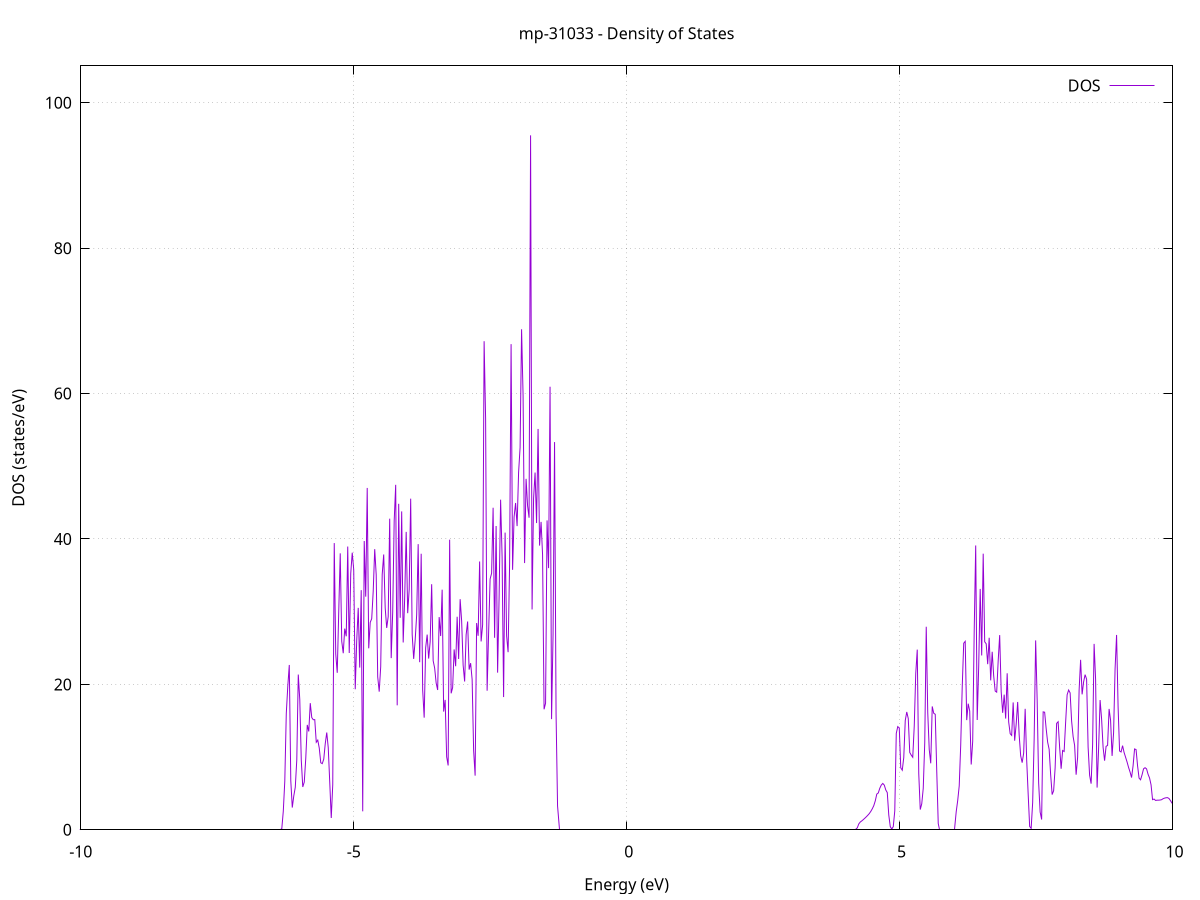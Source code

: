 set title 'mp-31033 - Density of States'
set xlabel 'Energy (eV)'
set ylabel 'DOS (states/eV)'
set grid
set xrange [-10:10]
set yrange [0:105.084]
set xzeroaxis lt -1
set terminal png size 800,600
set output 'mp-31033_dos_gnuplot.png'
plot '-' using 1:2 with lines title 'DOS'
-32.758500 0.000000
-32.731000 0.000000
-32.703500 0.000000
-32.676100 0.000000
-32.648600 0.000000
-32.621200 0.000000
-32.593700 0.000000
-32.566300 0.000000
-32.538800 0.000000
-32.511400 0.000000
-32.483900 0.000000
-32.456400 0.000000
-32.429000 0.000000
-32.401500 0.000000
-32.374100 0.000000
-32.346600 0.000000
-32.319200 0.000000
-32.291700 0.000000
-32.264200 0.000000
-32.236800 0.000000
-32.209300 0.000000
-32.181900 0.000000
-32.154400 0.000000
-32.127000 0.000000
-32.099500 0.000000
-32.072000 0.000000
-32.044600 0.000000
-32.017100 0.000000
-31.989700 0.000000
-31.962200 0.000000
-31.934800 0.000000
-31.907300 0.000000
-31.879800 0.000000
-31.852400 0.000000
-31.824900 0.000000
-31.797500 0.000000
-31.770000 0.000000
-31.742600 0.000000
-31.715100 0.000000
-31.687700 0.000000
-31.660200 0.000000
-31.632700 0.000000
-31.605300 0.000000
-31.577800 0.000000
-31.550400 0.000000
-31.522900 0.000000
-31.495500 0.000000
-31.468000 0.000000
-31.440500 0.000000
-31.413100 0.000000
-31.385600 0.000000
-31.358200 0.000000
-31.330700 0.000000
-31.303300 0.000000
-31.275800 0.000000
-31.248300 0.000000
-31.220900 0.000000
-31.193400 0.000000
-31.166000 0.000000
-31.138500 0.000000
-31.111100 0.000000
-31.083600 0.000000
-31.056100 0.000000
-31.028700 0.000000
-31.001200 0.000000
-30.973800 0.000000
-30.946300 0.000000
-30.918900 0.000000
-30.891400 0.000000
-30.864000 0.000000
-30.836500 0.000000
-30.809000 0.000000
-30.781600 0.000000
-30.754100 0.000000
-30.726700 0.000000
-30.699200 0.000000
-30.671800 0.000000
-30.644300 0.000000
-30.616800 0.000000
-30.589400 0.000000
-30.561900 0.000000
-30.534500 0.000000
-30.507000 0.000000
-30.479600 0.000000
-30.452100 0.000000
-30.424600 0.000000
-30.397200 0.000000
-30.369700 0.000000
-30.342300 0.000000
-30.314800 0.000000
-30.287400 0.000000
-30.259900 36.645100
-30.232400 71.462100
-30.205000 33.184600
-30.177500 139.802300
-30.150100 77.211300
-30.122600 101.920600
-30.095200 111.953200
-30.067700 104.773300
-30.040300 67.493600
-30.012800 156.671400
-29.985300 123.478100
-29.957900 127.969000
-29.930400 63.457400
-29.903000 0.000000
-29.875500 0.000000
-29.848100 0.000000
-29.820600 0.000000
-29.793100 0.000000
-29.765700 0.000000
-29.738200 0.000000
-29.710800 0.000000
-29.683300 0.000000
-29.655900 0.000000
-29.628400 0.000000
-29.600900 0.000000
-29.573500 0.000000
-29.546000 0.000000
-29.518600 0.000000
-29.491100 0.000000
-29.463700 0.000000
-29.436200 0.000000
-29.408800 0.000000
-29.381300 0.000000
-29.353800 0.000000
-29.326400 0.000000
-29.298900 0.000000
-29.271500 0.000000
-29.244000 0.000000
-29.216600 0.000000
-29.189100 0.000000
-29.161600 0.000000
-29.134200 0.000000
-29.106700 0.000000
-29.079300 0.000000
-29.051800 0.000000
-29.024400 0.000000
-28.996900 0.000000
-28.969400 0.000000
-28.942000 0.000000
-28.914500 0.000000
-28.887100 0.000000
-28.859600 0.000000
-28.832200 0.000000
-28.804700 0.000000
-28.777200 0.000000
-28.749800 0.000000
-28.722300 0.000000
-28.694900 0.000000
-28.667400 0.000000
-28.640000 0.000000
-28.612500 0.000000
-28.585100 0.000000
-28.557600 0.000000
-28.530100 0.000000
-28.502700 0.000000
-28.475200 0.000000
-28.447800 0.000000
-28.420300 0.000000
-28.392900 0.000000
-28.365400 0.000000
-28.337900 0.000000
-28.310500 0.000000
-28.283000 0.000000
-28.255600 0.000000
-28.228100 0.000000
-28.200700 0.000000
-28.173200 0.000000
-28.145700 0.000000
-28.118300 0.000000
-28.090800 0.000000
-28.063400 0.000000
-28.035900 0.000000
-28.008500 0.000000
-27.981000 0.000000
-27.953500 0.000000
-27.926100 0.000000
-27.898600 0.000000
-27.871200 0.000000
-27.843700 0.000000
-27.816300 0.000000
-27.788800 0.000000
-27.761400 0.000000
-27.733900 0.000000
-27.706400 0.000000
-27.679000 0.000000
-27.651500 0.000000
-27.624100 0.000000
-27.596600 0.000000
-27.569200 0.000000
-27.541700 0.000000
-27.514200 0.000000
-27.486800 0.000000
-27.459300 0.000000
-27.431900 0.000000
-27.404400 0.000000
-27.377000 0.000000
-27.349500 0.000000
-27.322000 0.000000
-27.294600 0.000000
-27.267100 0.000000
-27.239700 0.000000
-27.212200 0.000000
-27.184800 0.000000
-27.157300 0.000000
-27.129800 0.000000
-27.102400 0.000000
-27.074900 0.000000
-27.047500 0.000000
-27.020000 0.000000
-26.992600 0.000000
-26.965100 0.000000
-26.937700 0.000000
-26.910200 0.000000
-26.882700 0.000000
-26.855300 0.000000
-26.827800 0.000000
-26.800400 0.000000
-26.772900 0.000000
-26.745500 0.000000
-26.718000 0.000000
-26.690500 0.000000
-26.663100 0.000000
-26.635600 0.000000
-26.608200 0.000000
-26.580700 0.000000
-26.553300 0.000000
-26.525800 0.000000
-26.498300 0.000000
-26.470900 0.000000
-26.443400 0.000000
-26.416000 0.000000
-26.388500 0.000000
-26.361100 0.000000
-26.333600 0.000000
-26.306100 0.000000
-26.278700 0.000000
-26.251200 0.000000
-26.223800 0.000000
-26.196300 0.000000
-26.168900 0.000000
-26.141400 0.000000
-26.114000 0.000000
-26.086500 0.000000
-26.059000 0.000000
-26.031600 0.000000
-26.004100 0.000000
-25.976700 0.000000
-25.949200 0.000000
-25.921800 0.000000
-25.894300 0.000000
-25.866800 0.000000
-25.839400 0.000000
-25.811900 0.000000
-25.784500 0.000000
-25.757000 0.000000
-25.729600 0.000000
-25.702100 0.000000
-25.674600 0.000000
-25.647200 0.000000
-25.619700 0.000000
-25.592300 0.000000
-25.564800 0.000000
-25.537400 0.000000
-25.509900 0.000000
-25.482500 0.000000
-25.455000 0.000000
-25.427500 0.000000
-25.400100 0.000000
-25.372600 0.000000
-25.345200 0.000000
-25.317700 0.000000
-25.290300 0.000000
-25.262800 0.000000
-25.235300 0.000000
-25.207900 0.000000
-25.180400 0.000000
-25.153000 0.000000
-25.125500 0.000000
-25.098100 0.000000
-25.070600 0.000000
-25.043100 0.000000
-25.015700 0.000000
-24.988200 0.000000
-24.960800 0.000000
-24.933300 0.000000
-24.905900 0.000000
-24.878400 0.000000
-24.850900 0.000000
-24.823500 0.000000
-24.796000 0.000000
-24.768600 0.000000
-24.741100 0.000000
-24.713700 0.000000
-24.686200 0.000000
-24.658800 0.000000
-24.631300 0.000000
-24.603800 0.000000
-24.576400 0.000000
-24.548900 0.000000
-24.521500 0.000000
-24.494000 0.000000
-24.466600 0.000000
-24.439100 0.000000
-24.411600 0.000000
-24.384200 0.000000
-24.356700 0.000000
-24.329300 0.000000
-24.301800 0.000000
-24.274400 0.000000
-24.246900 0.000000
-24.219400 0.000000
-24.192000 0.000000
-24.164500 0.000000
-24.137100 0.000000
-24.109600 0.000000
-24.082200 0.000000
-24.054700 0.000000
-24.027200 0.000000
-23.999800 0.000000
-23.972300 0.000000
-23.944900 0.000000
-23.917400 0.000000
-23.890000 0.000000
-23.862500 0.000000
-23.835100 0.000000
-23.807600 0.000000
-23.780100 0.000000
-23.752700 0.000000
-23.725200 0.000000
-23.697800 0.000000
-23.670300 0.000000
-23.642900 0.000000
-23.615400 0.000000
-23.587900 0.000000
-23.560500 0.000000
-23.533000 0.000000
-23.505600 0.000000
-23.478100 0.000000
-23.450700 0.000000
-23.423200 0.000000
-23.395700 0.000000
-23.368300 0.000000
-23.340800 0.000000
-23.313400 0.000000
-23.285900 0.000000
-23.258500 0.000000
-23.231000 0.000000
-23.203500 0.000000
-23.176100 0.000000
-23.148600 0.000000
-23.121200 0.000000
-23.093700 0.000000
-23.066300 0.000000
-23.038800 0.000000
-23.011400 0.000000
-22.983900 0.000000
-22.956400 0.000000
-22.929000 0.000000
-22.901500 0.000000
-22.874100 0.000000
-22.846600 0.000000
-22.819200 0.000000
-22.791700 0.000000
-22.764200 0.000000
-22.736800 0.000000
-22.709300 0.000000
-22.681900 0.000000
-22.654400 0.416000
-22.627000 2.021000
-22.599500 2.475200
-22.572000 3.200300
-22.544600 4.051900
-22.517100 5.389700
-22.489700 7.409000
-22.462200 8.540400
-22.434800 10.356900
-22.407300 11.345000
-22.379900 9.845000
-22.352400 5.776200
-22.324900 7.235600
-22.297500 11.535000
-22.270000 26.936600
-22.242600 15.690700
-22.215100 11.593700
-22.187700 15.505400
-22.160200 23.519300
-22.132700 27.080200
-22.105300 8.810400
-22.077800 0.726800
-22.050400 13.727900
-22.022900 22.334400
-21.995500 16.067200
-21.968000 19.539300
-21.940500 3.673800
-21.913100 11.796800
-21.885600 20.043200
-21.858200 22.541100
-21.830700 13.667100
-21.803300 14.130700
-21.775800 30.524200
-21.748300 27.420500
-21.720900 0.000000
-21.693400 35.678700
-21.666000 56.738500
-21.638500 50.266800
-21.611100 22.435900
-21.583600 54.505200
-21.556200 29.523800
-21.528700 35.639500
-21.501200 7.659500
-21.473800 127.513200
-21.446300 224.951500
-21.418900 79.890000
-21.391400 20.577800
-21.364000 101.938500
-21.336500 38.435500
-21.309000 107.821700
-21.281600 10.503800
-21.254100 55.230600
-21.226700 90.925500
-21.199200 145.311300
-21.171800 62.217700
-21.144300 0.000000
-21.116800 0.000000
-21.089400 0.000000
-21.061900 0.000000
-21.034500 0.000000
-21.007000 0.000000
-20.979600 0.000000
-20.952100 0.000000
-20.924600 0.000000
-20.897200 0.000000
-20.869700 0.000000
-20.842300 0.000000
-20.814800 0.000000
-20.787400 0.000000
-20.759900 0.000000
-20.732500 0.000000
-20.705000 0.000000
-20.677500 0.000000
-20.650100 0.000000
-20.622600 0.000000
-20.595200 0.000000
-20.567700 0.000000
-20.540300 0.000000
-20.512800 0.000000
-20.485300 0.000000
-20.457900 0.000000
-20.430400 0.000000
-20.403000 0.000000
-20.375500 0.000000
-20.348100 0.000000
-20.320600 0.000000
-20.293100 0.000000
-20.265700 0.000000
-20.238200 0.000000
-20.210800 0.000000
-20.183300 0.000000
-20.155900 0.000000
-20.128400 0.000000
-20.100900 0.000000
-20.073500 0.000000
-20.046000 0.000000
-20.018600 0.000000
-19.991100 0.000000
-19.963700 0.000000
-19.936200 0.000000
-19.908800 0.000000
-19.881300 0.000000
-19.853800 0.000000
-19.826400 0.000000
-19.798900 0.000000
-19.771500 0.000000
-19.744000 0.000000
-19.716600 0.000000
-19.689100 0.000000
-19.661600 0.000000
-19.634200 0.000000
-19.606700 0.000000
-19.579300 0.000000
-19.551800 0.000000
-19.524400 0.000000
-19.496900 0.000000
-19.469400 0.000000
-19.442000 0.000000
-19.414500 0.000000
-19.387100 0.000000
-19.359600 0.000000
-19.332200 0.000000
-19.304700 0.000000
-19.277200 0.000000
-19.249800 0.000000
-19.222300 0.000000
-19.194900 0.000000
-19.167400 0.000000
-19.140000 0.000000
-19.112500 0.000000
-19.085100 0.000000
-19.057600 0.000000
-19.030100 0.000000
-19.002700 0.000000
-18.975200 0.000000
-18.947800 0.000000
-18.920300 0.000000
-18.892900 0.000000
-18.865400 0.000000
-18.837900 0.000000
-18.810500 0.000000
-18.783000 0.000000
-18.755600 0.000000
-18.728100 0.000000
-18.700700 0.000000
-18.673200 0.000000
-18.645700 0.000000
-18.618300 0.000000
-18.590800 0.000000
-18.563400 0.000000
-18.535900 0.000000
-18.508500 0.000000
-18.481000 0.000000
-18.453600 0.000000
-18.426100 0.000000
-18.398600 0.000000
-18.371200 0.000000
-18.343700 0.000000
-18.316300 0.000000
-18.288800 0.000000
-18.261400 0.000000
-18.233900 0.000000
-18.206400 0.000000
-18.179000 0.000000
-18.151500 0.000000
-18.124100 0.000000
-18.096600 0.000000
-18.069200 0.000000
-18.041700 0.000000
-18.014200 0.000000
-17.986800 0.000000
-17.959300 0.000000
-17.931900 0.000000
-17.904400 0.000000
-17.877000 0.000000
-17.849500 0.000000
-17.822000 0.000000
-17.794600 0.000000
-17.767100 0.000000
-17.739700 0.000000
-17.712200 0.000000
-17.684800 0.000000
-17.657300 0.000000
-17.629900 0.000000
-17.602400 0.000000
-17.574900 0.000000
-17.547500 0.000000
-17.520000 0.000000
-17.492600 0.000000
-17.465100 0.000000
-17.437700 0.000000
-17.410200 0.000000
-17.382700 0.000000
-17.355300 0.000000
-17.327800 0.000000
-17.300400 0.000000
-17.272900 0.000000
-17.245500 0.000000
-17.218000 0.000000
-17.190500 0.000000
-17.163100 0.000000
-17.135600 0.000000
-17.108200 0.000000
-17.080700 0.000000
-17.053300 0.000000
-17.025800 0.000000
-16.998300 0.000000
-16.970900 0.000000
-16.943400 0.000000
-16.916000 0.000000
-16.888500 0.000000
-16.861100 0.000000
-16.833600 0.000000
-16.806200 0.000000
-16.778700 0.000000
-16.751200 0.000000
-16.723800 0.000000
-16.696300 0.000000
-16.668900 0.000000
-16.641400 0.000000
-16.614000 0.000000
-16.586500 0.000000
-16.559000 0.000000
-16.531600 0.000000
-16.504100 0.000000
-16.476700 0.000000
-16.449200 0.000000
-16.421800 0.000000
-16.394300 0.000000
-16.366800 0.000000
-16.339400 0.000000
-16.311900 0.000000
-16.284500 0.000000
-16.257000 0.000000
-16.229600 0.000000
-16.202100 0.000000
-16.174600 0.000000
-16.147200 0.000000
-16.119700 0.000000
-16.092300 0.000000
-16.064800 0.000000
-16.037400 0.000000
-16.009900 0.000000
-15.982500 0.000000
-15.955000 0.000000
-15.927500 0.000000
-15.900100 0.000000
-15.872600 0.000000
-15.845200 0.000000
-15.817700 0.000000
-15.790300 0.000000
-15.762800 0.000000
-15.735300 0.000000
-15.707900 0.000000
-15.680400 0.000000
-15.653000 0.000000
-15.625500 0.000000
-15.598100 0.000000
-15.570600 0.000000
-15.543100 0.000000
-15.515700 0.000000
-15.488200 0.000000
-15.460800 0.000000
-15.433300 0.000000
-15.405900 0.000000
-15.378400 0.000000
-15.350900 0.000000
-15.323500 0.000000
-15.296000 0.000000
-15.268600 0.000000
-15.241100 0.000000
-15.213700 0.000000
-15.186200 0.000000
-15.158800 0.000000
-15.131300 0.000000
-15.103800 0.000000
-15.076400 0.000000
-15.048900 0.000000
-15.021500 0.000000
-14.994000 0.000000
-14.966600 0.000000
-14.939100 0.000000
-14.911600 0.000000
-14.884200 0.000000
-14.856700 0.000000
-14.829300 0.000000
-14.801800 0.000000
-14.774400 0.000000
-14.746900 0.000000
-14.719400 0.000000
-14.692000 0.000000
-14.664500 0.000000
-14.637100 0.000000
-14.609600 0.000000
-14.582200 0.000000
-14.554700 0.000000
-14.527300 0.000000
-14.499800 0.000000
-14.472300 0.000000
-14.444900 0.000000
-14.417400 0.000000
-14.390000 0.000000
-14.362500 0.000000
-14.335100 0.000000
-14.307600 0.000000
-14.280100 0.000000
-14.252700 0.000000
-14.225200 0.000000
-14.197800 0.000000
-14.170300 0.000000
-14.142900 0.000000
-14.115400 0.000000
-14.087900 0.000000
-14.060500 0.000000
-14.033000 0.000000
-14.005600 0.000000
-13.978100 0.000000
-13.950700 0.000000
-13.923200 0.000000
-13.895700 0.000000
-13.868300 0.000000
-13.840800 0.000000
-13.813400 0.000000
-13.785900 0.000000
-13.758500 0.000000
-13.731000 0.000000
-13.703600 0.000000
-13.676100 0.000000
-13.648600 0.000000
-13.621200 0.000000
-13.593700 0.000000
-13.566300 0.000000
-13.538800 0.000000
-13.511400 0.000000
-13.483900 0.000000
-13.456400 0.000000
-13.429000 0.000000
-13.401500 0.000000
-13.374100 0.000000
-13.346600 0.000000
-13.319200 0.000000
-13.291700 0.000000
-13.264200 0.000000
-13.236800 0.000000
-13.209300 0.000000
-13.181900 0.000000
-13.154400 0.000000
-13.127000 0.000000
-13.099500 0.000000
-13.072000 0.000000
-13.044600 0.000000
-13.017100 0.000000
-12.989700 0.000000
-12.962200 0.000000
-12.934800 0.000000
-12.907300 0.000000
-12.879900 0.000000
-12.852400 0.000000
-12.824900 0.000000
-12.797500 0.000000
-12.770000 0.000000
-12.742600 0.000000
-12.715100 0.000000
-12.687700 0.000000
-12.660200 0.000000
-12.632700 0.000000
-12.605300 0.000000
-12.577800 0.000000
-12.550400 0.000000
-12.522900 0.000000
-12.495500 0.000000
-12.468000 0.000000
-12.440500 0.000000
-12.413100 0.000000
-12.385600 0.000000
-12.358200 0.000000
-12.330700 0.000000
-12.303300 0.000000
-12.275800 0.000000
-12.248300 0.000000
-12.220900 0.000000
-12.193400 0.000000
-12.166000 0.000000
-12.138500 0.000000
-12.111100 0.000000
-12.083600 0.000000
-12.056200 0.000000
-12.028700 0.000000
-12.001200 0.000000
-11.973800 0.000000
-11.946300 0.000000
-11.918900 0.000000
-11.891400 0.000000
-11.864000 0.000000
-11.836500 0.000000
-11.809000 0.000000
-11.781600 0.000000
-11.754100 0.000000
-11.726700 0.000000
-11.699200 0.000000
-11.671800 0.000000
-11.644300 0.000000
-11.616800 0.000000
-11.589400 0.000000
-11.561900 0.000000
-11.534500 0.000000
-11.507000 0.000000
-11.479600 0.000000
-11.452100 0.000000
-11.424700 0.000000
-11.397200 0.000000
-11.369700 0.000000
-11.342300 0.000000
-11.314800 0.000000
-11.287400 0.000000
-11.259900 0.000000
-11.232500 0.000000
-11.205000 0.000000
-11.177500 0.000000
-11.150100 0.000000
-11.122600 0.000000
-11.095200 0.000000
-11.067700 0.000000
-11.040300 0.000000
-11.012800 0.000000
-10.985300 0.000000
-10.957900 0.000000
-10.930400 0.000000
-10.903000 0.000000
-10.875500 0.000000
-10.848100 0.000000
-10.820600 0.000000
-10.793100 0.000000
-10.765700 0.000000
-10.738200 0.000000
-10.710800 0.000000
-10.683300 0.000000
-10.655900 0.000000
-10.628400 0.000000
-10.601000 0.000000
-10.573500 0.000000
-10.546000 0.000000
-10.518600 0.000000
-10.491100 0.000000
-10.463700 0.000000
-10.436200 0.000000
-10.408800 0.000000
-10.381300 0.000000
-10.353800 0.000000
-10.326400 0.000000
-10.298900 0.000000
-10.271500 0.000000
-10.244000 0.000000
-10.216600 0.000000
-10.189100 0.000000
-10.161600 0.000000
-10.134200 0.000000
-10.106700 0.000000
-10.079300 0.000000
-10.051800 0.000000
-10.024400 0.000000
-9.996900 0.000000
-9.969400 0.000000
-9.942000 0.000000
-9.914500 0.000000
-9.887100 0.000000
-9.859600 0.000000
-9.832200 0.000000
-9.804700 0.000000
-9.777300 0.000000
-9.749800 0.000000
-9.722300 0.000000
-9.694900 0.000000
-9.667400 0.000000
-9.640000 0.000000
-9.612500 0.000000
-9.585100 0.000000
-9.557600 0.000000
-9.530100 0.000000
-9.502700 0.000000
-9.475200 0.000000
-9.447800 0.000000
-9.420300 0.000000
-9.392900 0.000000
-9.365400 0.000000
-9.337900 0.000000
-9.310500 0.000000
-9.283000 0.000000
-9.255600 0.000000
-9.228100 0.000000
-9.200700 0.000000
-9.173200 0.000000
-9.145700 0.000000
-9.118300 0.000000
-9.090800 0.000000
-9.063400 0.000000
-9.035900 0.000000
-9.008500 0.000000
-8.981000 0.000000
-8.953600 0.000000
-8.926100 0.000000
-8.898600 0.000000
-8.871200 0.000000
-8.843700 0.000000
-8.816300 0.000000
-8.788800 0.000000
-8.761400 0.000000
-8.733900 0.000000
-8.706400 0.000000
-8.679000 0.000000
-8.651500 0.000000
-8.624100 0.000000
-8.596600 0.000000
-8.569200 0.000000
-8.541700 0.000000
-8.514200 0.000000
-8.486800 0.000000
-8.459300 0.000000
-8.431900 0.000000
-8.404400 0.000000
-8.377000 0.000000
-8.349500 0.000000
-8.322000 0.000000
-8.294600 0.000000
-8.267100 0.000000
-8.239700 0.000000
-8.212200 0.000000
-8.184800 0.000000
-8.157300 0.000000
-8.129900 0.000000
-8.102400 0.000000
-8.074900 0.000000
-8.047500 0.000000
-8.020000 0.000000
-7.992600 0.000000
-7.965100 0.000000
-7.937700 0.000000
-7.910200 0.000000
-7.882700 0.000000
-7.855300 0.000000
-7.827800 0.000000
-7.800400 0.000000
-7.772900 0.000000
-7.745500 0.000000
-7.718000 0.000000
-7.690500 0.000000
-7.663100 0.000000
-7.635600 0.000000
-7.608200 0.000000
-7.580700 0.000000
-7.553300 0.000000
-7.525800 0.000000
-7.498400 0.000000
-7.470900 0.000000
-7.443400 0.000000
-7.416000 0.000000
-7.388500 0.000000
-7.361100 0.000000
-7.333600 0.000000
-7.306200 0.000000
-7.278700 0.000000
-7.251200 0.000000
-7.223800 0.000000
-7.196300 0.000000
-7.168900 0.000000
-7.141400 0.000000
-7.114000 0.000000
-7.086500 0.000000
-7.059000 0.000000
-7.031600 0.000000
-7.004100 0.000000
-6.976700 0.000000
-6.949200 0.000000
-6.921800 0.000000
-6.894300 0.000000
-6.866800 0.000000
-6.839400 0.000000
-6.811900 0.000000
-6.784500 0.000000
-6.757000 0.000000
-6.729600 0.000000
-6.702100 0.000000
-6.674700 0.000000
-6.647200 0.000000
-6.619700 0.000000
-6.592300 0.000000
-6.564800 0.000000
-6.537400 0.000000
-6.509900 0.000000
-6.482500 0.000000
-6.455000 0.000000
-6.427500 0.000000
-6.400100 0.000000
-6.372600 0.000000
-6.345200 0.000000
-6.317700 0.149800
-6.290300 2.547400
-6.262800 6.682800
-6.235300 16.016400
-6.207900 19.736800
-6.180400 22.672400
-6.153000 6.753900
-6.125500 3.058600
-6.098100 4.648700
-6.070600 5.844100
-6.043100 9.605800
-6.015700 21.355500
-5.988200 17.911600
-5.960800 9.589900
-5.933300 5.889000
-5.905900 6.562600
-5.878400 9.850800
-5.851000 14.424500
-5.823500 13.526600
-5.796000 17.420100
-5.768600 15.435900
-5.741100 15.141400
-5.713700 15.151700
-5.686200 12.039000
-5.658800 12.335700
-5.631300 11.246000
-5.603800 9.220200
-5.576400 9.096200
-5.548900 9.715800
-5.521500 11.849800
-5.494000 13.381700
-5.466600 11.290900
-5.439100 6.514700
-5.411600 1.620900
-5.384200 6.203600
-5.356700 39.437300
-5.329300 24.180500
-5.301800 21.592400
-5.274400 30.026700
-5.246900 38.025000
-5.219400 25.936300
-5.192000 24.289700
-5.164500 27.670100
-5.137100 26.617400
-5.109600 38.958500
-5.082200 24.322500
-5.054700 35.247500
-5.027300 38.119000
-4.999800 35.761900
-4.972300 19.328900
-4.944900 26.061500
-4.917400 30.528400
-4.890000 22.308000
-4.862500 32.967300
-4.835100 2.541500
-4.807600 39.724400
-4.780100 32.070500
-4.752700 47.024500
-4.725200 24.958900
-4.697800 28.521400
-4.670300 29.044100
-4.642900 32.816200
-4.615400 38.603500
-4.587900 35.065700
-4.560500 21.034900
-4.533000 19.000200
-4.505600 22.434200
-4.478100 35.129100
-4.450700 37.869000
-4.423200 30.516600
-4.395700 27.768600
-4.368300 29.320400
-4.340800 42.796900
-4.313400 23.611200
-4.285900 29.949400
-4.258500 42.517400
-4.231000 47.452800
-4.203600 17.117200
-4.176100 44.842600
-4.148600 29.157300
-4.121200 43.797800
-4.093700 25.763300
-4.066300 31.890500
-4.038800 40.977400
-4.011400 29.798000
-3.983900 33.051100
-3.956400 45.552100
-3.929000 26.879400
-3.901500 23.509900
-3.874100 26.109400
-3.846600 29.572000
-3.819200 39.295400
-3.791700 23.052100
-3.764200 37.969600
-3.736800 19.228700
-3.709300 15.428200
-3.681900 25.050300
-3.654400 26.848500
-3.627000 23.554900
-3.599500 25.879100
-3.572100 33.784800
-3.544600 23.254700
-3.517100 22.242100
-3.489700 20.185200
-3.462200 19.229100
-3.434800 29.258300
-3.407300 26.650400
-3.379900 33.030800
-3.352400 16.256700
-3.324900 17.868600
-3.297500 10.033500
-3.270000 8.847200
-3.242600 39.905700
-3.215100 18.771600
-3.187700 19.568500
-3.160200 24.811400
-3.132700 22.497000
-3.105300 29.300400
-3.077800 23.493700
-3.050400 31.720400
-3.022900 28.741700
-2.995500 22.654500
-2.968000 20.393800
-2.940500 26.824400
-2.913100 28.651400
-2.885600 22.031200
-2.858200 22.920500
-2.830700 20.674500
-2.803300 10.909200
-2.775800 7.447100
-2.748400 28.437200
-2.720900 26.682700
-2.693400 36.909600
-2.666000 25.908200
-2.638500 28.191200
-2.611100 67.210200
-2.583600 56.515500
-2.556200 19.131500
-2.528700 27.139700
-2.501200 34.494100
-2.473800 35.285400
-2.446300 44.298500
-2.418900 26.412700
-2.391400 41.786400
-2.364000 21.616600
-2.336500 32.041400
-2.309000 45.406600
-2.281600 37.529800
-2.254100 18.257800
-2.226700 40.875300
-2.199200 26.680200
-2.171800 24.432200
-2.144300 36.475700
-2.116800 66.808800
-2.089400 35.759600
-2.061900 43.050200
-2.034500 44.951300
-2.007000 41.775800
-1.979600 49.151200
-1.952100 52.575200
-1.924700 68.847200
-1.897200 59.704300
-1.869700 36.686800
-1.842300 48.274300
-1.814800 44.565200
-1.787400 42.926200
-1.759900 95.530800
-1.732500 30.307000
-1.705000 45.561400
-1.677500 49.138700
-1.650100 42.192700
-1.622600 55.135700
-1.595200 39.090100
-1.567700 42.356400
-1.540300 37.833800
-1.512800 16.576000
-1.485300 17.409400
-1.457900 42.558500
-1.430400 35.995300
-1.403000 60.941100
-1.375500 15.220800
-1.348100 26.867400
-1.320600 53.337400
-1.293100 15.951200
-1.265700 3.270700
-1.238200 0.000000
-1.210800 0.000000
-1.183300 0.000000
-1.155900 0.000000
-1.128400 0.000000
-1.101000 0.000000
-1.073500 0.000000
-1.046000 0.000000
-1.018600 0.000000
-0.991100 0.000000
-0.963700 0.000000
-0.936200 0.000000
-0.908800 0.000000
-0.881300 0.000000
-0.853800 0.000000
-0.826400 0.000000
-0.798900 0.000000
-0.771500 0.000000
-0.744000 0.000000
-0.716600 0.000000
-0.689100 0.000000
-0.661600 0.000000
-0.634200 0.000000
-0.606700 0.000000
-0.579300 0.000000
-0.551800 0.000000
-0.524400 0.000000
-0.496900 0.000000
-0.469400 0.000000
-0.442000 0.000000
-0.414500 0.000000
-0.387100 0.000000
-0.359600 0.000000
-0.332200 0.000000
-0.304700 0.000000
-0.277300 0.000000
-0.249800 0.000000
-0.222300 0.000000
-0.194900 0.000000
-0.167400 0.000000
-0.140000 0.000000
-0.112500 0.000000
-0.085100 0.000000
-0.057600 0.000000
-0.030100 0.000000
-0.002700 0.000000
0.024800 0.000000
0.052200 0.000000
0.079700 0.000000
0.107100 0.000000
0.134600 0.000000
0.162100 0.000000
0.189500 0.000000
0.217000 0.000000
0.244400 0.000000
0.271900 0.000000
0.299300 0.000000
0.326800 0.000000
0.354200 0.000000
0.381700 0.000000
0.409200 0.000000
0.436600 0.000000
0.464100 0.000000
0.491500 0.000000
0.519000 0.000000
0.546400 0.000000
0.573900 0.000000
0.601400 0.000000
0.628800 0.000000
0.656300 0.000000
0.683700 0.000000
0.711200 0.000000
0.738600 0.000000
0.766100 0.000000
0.793600 0.000000
0.821000 0.000000
0.848500 0.000000
0.875900 0.000000
0.903400 0.000000
0.930800 0.000000
0.958300 0.000000
0.985800 0.000000
1.013200 0.000000
1.040700 0.000000
1.068100 0.000000
1.095600 0.000000
1.123000 0.000000
1.150500 0.000000
1.177900 0.000000
1.205400 0.000000
1.232900 0.000000
1.260300 0.000000
1.287800 0.000000
1.315200 0.000000
1.342700 0.000000
1.370100 0.000000
1.397600 0.000000
1.425100 0.000000
1.452500 0.000000
1.480000 0.000000
1.507400 0.000000
1.534900 0.000000
1.562300 0.000000
1.589800 0.000000
1.617300 0.000000
1.644700 0.000000
1.672200 0.000000
1.699600 0.000000
1.727100 0.000000
1.754500 0.000000
1.782000 0.000000
1.809500 0.000000
1.836900 0.000000
1.864400 0.000000
1.891800 0.000000
1.919300 0.000000
1.946700 0.000000
1.974200 0.000000
2.001600 0.000000
2.029100 0.000000
2.056600 0.000000
2.084000 0.000000
2.111500 0.000000
2.138900 0.000000
2.166400 0.000000
2.193800 0.000000
2.221300 0.000000
2.248800 0.000000
2.276200 0.000000
2.303700 0.000000
2.331100 0.000000
2.358600 0.000000
2.386000 0.000000
2.413500 0.000000
2.441000 0.000000
2.468400 0.000000
2.495900 0.000000
2.523300 0.000000
2.550800 0.000000
2.578200 0.000000
2.605700 0.000000
2.633200 0.000000
2.660600 0.000000
2.688100 0.000000
2.715500 0.000000
2.743000 0.000000
2.770400 0.000000
2.797900 0.000000
2.825300 0.000000
2.852800 0.000000
2.880300 0.000000
2.907700 0.000000
2.935200 0.000000
2.962600 0.000000
2.990100 0.000000
3.017500 0.000000
3.045000 0.000000
3.072500 0.000000
3.099900 0.000000
3.127400 0.000000
3.154800 0.000000
3.182300 0.000000
3.209700 0.000000
3.237200 0.000000
3.264700 0.000000
3.292100 0.000000
3.319600 0.000000
3.347000 0.000000
3.374500 0.000000
3.401900 0.000000
3.429400 0.000000
3.456800 0.000000
3.484300 0.000000
3.511800 0.000000
3.539200 0.000000
3.566700 0.000000
3.594100 0.000000
3.621600 0.000000
3.649000 0.000000
3.676500 0.000000
3.704000 0.000000
3.731400 0.000000
3.758900 0.000000
3.786300 0.000000
3.813800 0.000000
3.841200 0.000000
3.868700 0.000000
3.896200 0.000000
3.923600 0.000000
3.951100 0.000000
3.978500 0.000000
4.006000 0.000000
4.033400 0.000000
4.060900 0.000000
4.088400 0.000000
4.115800 0.000000
4.143300 0.000000
4.170700 0.000000
4.198200 0.000000
4.225600 0.271700
4.253100 0.808600
4.280500 1.071100
4.308000 1.223100
4.335500 1.398600
4.362900 1.585300
4.390400 1.784600
4.417800 1.996600
4.445300 2.230000
4.472700 2.525400
4.500200 2.888000
4.527700 3.321200
4.555100 3.980500
4.582600 4.908800
4.610000 5.065200
4.637500 5.709500
4.664900 6.150400
4.692400 6.375300
4.719900 6.143600
4.747300 5.478800
4.774800 5.111500
4.802200 2.029900
4.829700 0.426100
4.857100 0.101600
4.884600 0.433400
4.912100 2.590700
4.939500 13.260900
4.967000 14.191200
4.994400 14.008000
5.021900 8.522100
5.049300 8.192300
5.076800 9.936100
5.104200 15.032600
5.131700 16.206200
5.159200 15.300800
5.186600 10.629300
5.214100 10.265300
5.241500 9.975600
5.269000 14.288900
5.296400 21.512500
5.323900 24.780400
5.351400 7.728800
5.378800 2.779300
5.406300 3.572700
5.433700 5.692100
5.461200 11.979300
5.488600 27.928200
5.516100 16.143000
5.543600 11.036100
5.571000 9.141100
5.598500 16.967900
5.625900 16.025900
5.653400 15.887900
5.680800 8.141300
5.708300 0.857800
5.735800 0.000000
5.763200 0.000000
5.790700 0.000000
5.818100 0.000000
5.845600 0.000000
5.873000 0.000000
5.900500 0.000000
5.927900 0.000000
5.955400 0.000000
5.982900 0.000000
6.010300 0.000000
6.037800 2.494500
6.065200 4.038300
6.092700 6.035800
6.120100 11.642800
6.147600 19.585700
6.175100 25.663100
6.202500 25.920200
6.230000 15.083300
6.257400 17.346000
6.284900 16.343200
6.312300 8.977500
6.339800 12.179900
6.367300 27.355600
6.394700 39.111800
6.422200 15.102700
6.449600 22.466300
6.477100 33.134300
6.504500 23.980000
6.532000 37.983400
6.559500 25.858200
6.586900 25.585800
6.614400 22.785500
6.641800 26.417600
6.669300 20.551800
6.696700 24.491000
6.724200 21.170500
6.751600 19.084800
6.779100 18.931700
6.806600 23.244800
6.834000 26.780800
6.861500 19.001200
6.888900 16.086800
6.916400 18.587300
6.943800 15.301200
6.971300 21.531200
6.998800 14.831300
7.026200 13.217000
7.053700 12.980400
7.081100 17.514200
7.108600 12.252400
7.136000 14.510600
7.163500 17.585400
7.191000 13.034600
7.218400 10.192800
7.245900 9.234600
7.273300 10.541100
7.300800 16.640500
7.328200 9.664700
7.355700 4.942700
7.383100 0.455600
7.410600 0.189300
7.438100 3.733200
7.465500 12.471800
7.493000 26.048300
7.520400 17.958200
7.547900 6.441300
7.575300 2.438100
7.602800 1.409300
7.630300 16.217700
7.657700 16.172200
7.685200 13.937500
7.712600 12.053800
7.740100 11.070100
7.767500 7.608200
7.795000 4.840100
7.822500 5.377900
7.849900 8.520500
7.877400 14.638700
7.904800 14.864300
7.932300 11.347200
7.959700 8.396800
7.987200 10.905100
8.014700 10.769000
8.042100 14.764100
8.069600 18.568000
8.097000 19.221700
8.124500 18.830000
8.151900 14.953200
8.179400 12.818300
8.206800 11.607900
8.234300 7.576100
8.261800 9.942700
8.289200 19.210500
8.316700 23.381700
8.344100 18.625500
8.371600 20.346900
8.399000 21.338600
8.426500 20.710900
8.454000 11.379500
8.481400 7.508600
8.508900 6.344500
8.536300 11.687200
8.563800 25.573500
8.591200 20.692100
8.618700 5.804500
8.646200 11.119200
8.673600 17.845000
8.701100 15.248600
8.728500 11.348000
8.756000 9.503600
8.783400 11.478700
8.810900 11.602200
8.838400 16.624900
8.865800 15.056800
8.893300 10.160900
8.920700 13.331900
8.948200 22.152000
8.975600 26.800400
9.003100 16.991300
9.030500 10.835000
9.058000 10.702300
9.085500 11.573700
9.112900 10.643200
9.140400 9.983300
9.167800 9.321900
9.195300 8.574500
9.222700 7.938200
9.250200 7.180700
9.277700 8.792000
9.305100 11.120500
9.332600 11.031900
9.360000 8.809200
9.387500 7.110800
9.414900 6.874700
9.442400 7.568200
9.469900 8.388200
9.497300 8.538200
9.524800 8.378200
9.552200 7.641100
9.579700 7.121100
9.607100 6.183800
9.634600 4.145800
9.662100 4.225700
9.689500 4.038300
9.717000 4.067900
9.744400 4.071800
9.771900 4.090300
9.799300 4.133100
9.826800 4.271500
9.854200 4.355400
9.881700 4.402800
9.909200 4.420500
9.936600 4.296000
9.964100 3.995300
9.991500 3.666000
10.019000 3.450200
10.046400 3.345500
10.073900 3.417700
10.101400 3.912500
10.128800 4.301600
10.156300 4.542600
10.183700 4.804900
10.211200 6.508400
10.238600 6.483800
10.266100 6.832500
10.293600 7.307400
10.321000 7.992200
10.348500 7.781800
10.375900 7.037500
10.403400 6.445600
10.430800 5.601900
10.458300 4.920000
10.485800 4.324400
10.513200 3.785300
10.540700 3.607600
10.568100 3.559600
10.595600 3.559600
10.623000 3.552600
10.650500 3.558700
10.677900 3.747200
10.705400 3.787100
10.732900 3.564800
10.760300 3.433000
10.787800 3.524200
10.815200 2.878900
10.842700 3.169400
10.870100 3.492900
10.897600 3.806400
10.925100 3.996400
10.952500 4.057500
10.980000 4.609300
11.007400 5.453200
11.034900 6.166000
11.062300 6.690700
11.089800 5.319800
11.117300 4.380200
11.144700 3.650300
11.172200 3.275800
11.199600 3.004900
11.227100 2.796600
11.254500 2.647900
11.282000 2.542600
11.309400 2.552800
11.336900 2.591900
11.364400 2.726300
11.391800 2.896200
11.419300 3.095700
11.446700 3.324900
11.474200 3.583700
11.501600 4.000700
11.529100 4.852800
11.556600 6.559300
11.584000 6.790600
11.611500 4.309900
11.638900 4.305600
11.666400 4.903300
11.693800 5.569700
11.721300 6.176900
11.748800 6.887900
11.776200 11.404200
11.803700 16.995000
11.831100 46.949100
11.858600 66.005400
11.886000 46.507900
11.913500 13.117200
11.941000 12.719200
11.968400 11.651800
11.995900 9.647100
12.023300 5.887900
12.050800 1.756600
12.078200 0.003600
12.105700 0.732800
12.133100 2.035800
12.160600 3.255300
12.188100 4.834600
12.215500 7.374700
12.243000 9.670500
12.270400 8.788800
12.297900 9.395200
12.325300 10.044800
12.352800 6.368800
12.380300 4.251300
12.407700 3.534300
12.435200 3.236400
12.462600 3.120800
12.490100 7.112600
12.517500 7.343100
12.545000 6.824300
12.572500 5.896300
12.599900 5.130600
12.627400 4.726300
12.654800 4.716200
12.682300 4.520500
12.709700 4.063200
12.737200 3.639200
12.764700 3.805900
12.792100 4.060900
12.819600 4.120000
12.847000 3.993600
12.874500 4.897400
12.901900 5.873700
12.929400 7.417300
12.956800 6.962500
12.984300 7.412000
13.011800 10.441900
13.039200 7.574000
13.066700 7.257500
13.094100 6.679400
13.121600 6.612400
13.149000 6.475800
13.176500 5.372200
13.204000 4.714300
13.231400 4.839500
13.258900 4.322000
13.286300 4.516100
13.313800 5.559600
13.341200 6.451900
13.368700 7.059200
13.396200 7.424000
13.423600 8.075100
13.451100 9.284600
13.478500 9.935300
13.506000 8.809600
13.533400 8.178800
13.560900 8.127900
13.588400 8.463400
13.615800 9.161200
13.643300 9.400700
13.670700 9.644600
13.698200 10.021000
13.725600 11.300700
13.753100 10.778700
13.780500 11.333900
13.808000 11.232400
13.835500 9.079500
13.862900 8.667100
13.890400 9.888600
13.917800 8.926000
13.945300 8.350400
13.972700 7.703800
14.000200 7.316300
14.027700 7.079700
14.055100 7.199200
14.082600 7.469900
14.110000 8.716600
14.137500 9.847400
14.164900 9.861000
14.192400 10.293800
14.219900 9.131900
14.247300 9.382300
14.274800 10.277100
14.302200 9.353400
14.329700 9.488900
14.357100 9.749600
14.384600 10.428600
14.412000 10.300200
14.439500 10.151500
14.467000 9.335600
14.494400 10.037400
14.521900 12.788800
14.549300 13.544000
14.576800 12.858900
14.604200 9.716700
14.631700 8.422100
14.659200 7.732000
14.686600 7.564200
14.714100 7.612400
14.741500 8.580000
14.769000 7.184600
14.796400 7.987500
14.823900 7.869100
14.851400 8.350700
14.878800 8.963400
14.906300 9.473700
14.933700 10.894500
14.961200 22.379500
14.988600 9.722700
15.016100 8.435900
15.043600 9.717400
15.071000 10.916000
15.098500 9.502700
15.125900 8.150800
15.153400 9.573900
15.180800 9.953500
15.208300 8.369100
15.235700 7.924800
15.263200 10.214400
15.290700 11.912700
15.318100 12.572800
15.345600 12.015700
15.373000 10.988500
15.400500 10.321000
15.427900 11.371400
15.455400 11.870800
15.482900 12.571000
15.510300 7.797700
15.537800 8.487900
15.565200 7.576300
15.592700 7.295200
15.620100 7.802700
15.647600 9.184900
15.675100 11.760400
15.702500 11.874400
15.730000 8.870900
15.757400 7.780500
15.784900 7.819400
15.812300 8.341300
15.839800 9.064300
15.867300 10.307300
15.894700 12.671200
15.922200 12.559100
15.949600 11.676500
15.977100 9.801900
16.004500 9.614300
16.032000 10.915900
16.059400 14.860900
16.086900 8.960000
16.114400 9.068300
16.141800 8.892000
16.169300 8.807100
16.196700 8.912600
16.224200 11.878000
16.251600 10.722500
16.279100 9.692100
16.306600 8.758000
16.334000 8.315500
16.361500 9.385000
16.388900 12.819800
16.416400 12.825100
16.443800 11.942100
16.471300 10.976900
16.498800 10.737500
16.526200 11.537200
16.553700 12.849800
16.581100 16.147500
16.608600 14.353500
16.636000 12.490500
16.663500 12.580400
16.691000 13.093000
16.718400 13.566000
16.745900 12.980500
16.773300 10.468600
16.800800 9.371200
16.828200 8.743300
16.855700 10.159800
16.883100 8.556100
16.910600 8.727500
16.938100 8.727500
16.965500 10.885900
16.993000 10.749400
17.020400 13.468200
17.047900 12.107700
17.075300 10.530100
17.102800 9.147600
17.130300 7.522400
17.157700 7.904100
17.185200 8.130700
17.212600 7.418100
17.240100 7.923000
17.267500 8.583500
17.295000 8.951200
17.322500 8.912400
17.349900 9.664100
17.377400 10.179200
17.404800 11.635800
17.432300 11.323700
17.459700 11.474600
17.487200 10.277600
17.514700 10.262400
17.542100 10.338800
17.569600 10.931800
17.597000 11.693800
17.624500 13.250100
17.651900 7.482900
17.679400 6.749100
17.706800 6.407900
17.734300 6.381200
17.761800 7.075700
17.789200 8.754800
17.816700 11.859000
17.844100 17.795300
17.871600 21.975200
17.899000 15.734000
17.926500 10.993600
17.954000 10.834400
17.981400 11.533600
18.008900 11.828500
18.036300 10.795700
18.063800 9.321700
18.091200 7.345100
18.118700 11.843800
18.146200 12.333800
18.173600 5.766600
18.201100 2.873900
18.228500 2.589100
18.256000 10.296800
18.283400 14.827200
18.310900 17.444200
18.338300 16.241300
18.365800 9.838400
18.393300 10.196200
18.420700 8.695400
18.448200 7.732200
18.475600 7.447700
18.503100 7.584500
18.530500 8.886200
18.558000 10.477400
18.585500 17.515200
18.612900 10.192400
18.640400 9.094600
18.667800 10.246500
18.695300 11.113400
18.722700 10.421700
18.750200 11.198400
18.777700 10.965900
18.805100 10.082700
18.832600 10.540700
18.860000 9.944600
18.887500 8.580000
18.914900 7.711200
18.942400 9.325100
18.969900 11.138400
18.997300 12.851800
19.024800 14.153100
19.052200 12.892700
19.079700 11.916100
19.107100 12.471600
19.134600 12.565900
19.162000 12.291500
19.189500 12.408900
19.217000 12.217000
19.244400 10.194600
19.271900 8.549100
19.299300 7.406000
19.326800 12.316300
19.354200 15.700700
19.381700 16.267600
19.409200 10.294600
19.436600 8.468900
19.464100 6.753400
19.491500 5.372300
19.519000 3.416100
19.546400 2.862300
19.573900 2.321700
19.601400 1.242900
19.628800 0.449500
19.656300 0.020900
19.683700 0.000000
19.711200 0.000000
19.738600 0.000000
19.766100 0.000000
19.793600 0.000000
19.821000 0.000000
19.848500 0.000000
19.875900 0.000000
19.903400 0.000000
19.930800 0.000000
19.958300 0.000000
19.985700 0.000000
20.013200 0.000000
20.040700 0.000000
20.068100 0.000000
20.095600 0.000000
20.123000 0.000000
20.150500 0.000000
20.177900 0.000000
20.205400 0.000000
20.232900 0.000000
20.260300 0.000000
20.287800 0.000000
20.315200 0.000000
20.342700 0.000000
20.370100 0.000000
20.397600 0.000000
20.425100 0.000000
20.452500 0.000000
20.480000 0.000000
20.507400 0.000000
20.534900 0.000000
20.562300 0.000000
20.589800 0.000000
20.617300 0.000000
20.644700 0.000000
20.672200 0.000000
20.699600 0.000000
20.727100 0.000000
20.754500 0.000000
20.782000 0.000000
20.809400 0.000000
20.836900 0.000000
20.864400 0.000000
20.891800 0.000000
20.919300 0.000000
20.946700 0.000000
20.974200 0.000000
21.001600 0.000000
21.029100 0.000000
21.056600 0.000000
21.084000 0.000000
21.111500 0.000000
21.138900 0.000000
21.166400 0.000000
21.193800 0.000000
21.221300 0.000000
21.248800 0.000000
21.276200 0.000000
21.303700 0.000000
21.331100 0.000000
21.358600 0.000000
21.386000 0.000000
21.413500 0.000000
21.441000 0.000000
21.468400 0.000000
21.495900 0.000000
21.523300 0.000000
21.550800 0.000000
21.578200 0.000000
21.605700 0.000000
21.633100 0.000000
21.660600 0.000000
21.688100 0.000000
21.715500 0.000000
21.743000 0.000000
21.770400 0.000000
21.797900 0.000000
21.825300 0.000000
21.852800 0.000000
21.880300 0.000000
21.907700 0.000000
21.935200 0.000000
21.962600 0.000000
21.990100 0.000000
22.017500 0.000000
22.045000 0.000000
22.072500 0.000000
22.099900 0.000000
22.127400 0.000000
22.154800 0.000000
e
